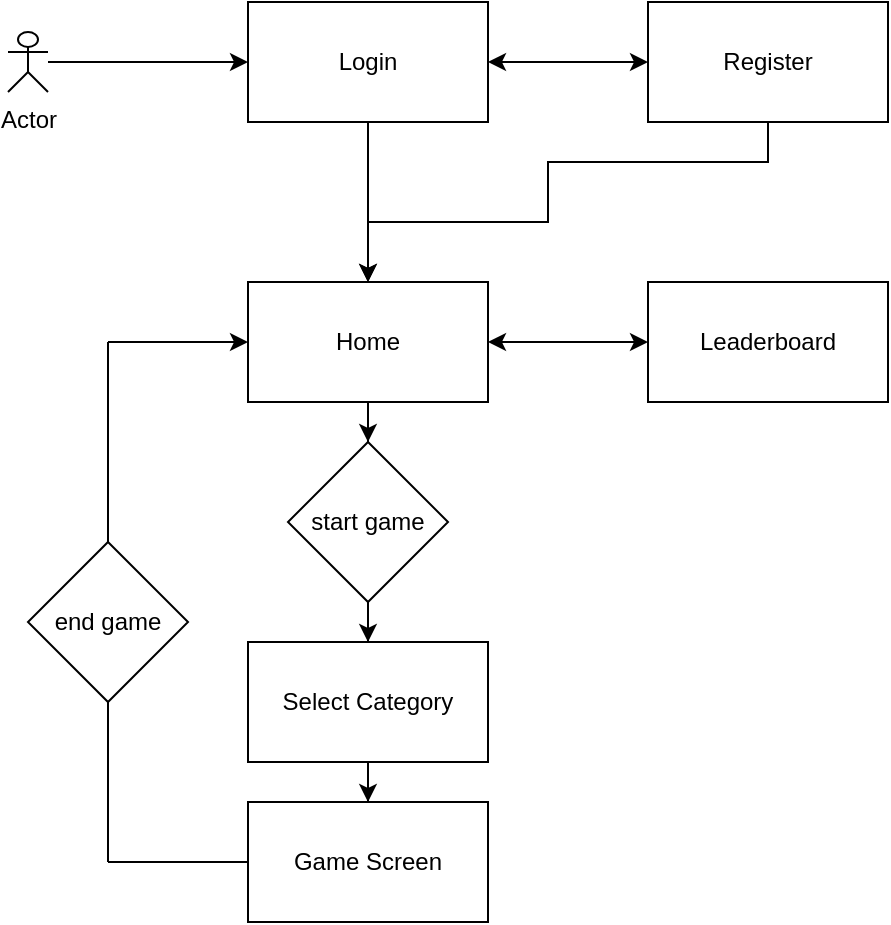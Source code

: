 <mxfile version="20.7.4" type="github">
  <diagram id="B0Mq2AoxFHrrjvDQxuA7" name="Page-1">
    <mxGraphModel dx="954" dy="623" grid="1" gridSize="10" guides="1" tooltips="1" connect="1" arrows="1" fold="1" page="1" pageScale="1" pageWidth="850" pageHeight="1100" math="0" shadow="0">
      <root>
        <mxCell id="0" />
        <mxCell id="1" parent="0" />
        <mxCell id="XCA117xv-Ya6hoZgLsgM-3" value="" style="edgeStyle=orthogonalEdgeStyle;rounded=0;orthogonalLoop=1;jettySize=auto;html=1;" edge="1" parent="1" source="XCA117xv-Ya6hoZgLsgM-1" target="XCA117xv-Ya6hoZgLsgM-2">
          <mxGeometry relative="1" as="geometry" />
        </mxCell>
        <mxCell id="XCA117xv-Ya6hoZgLsgM-20" value="" style="edgeStyle=orthogonalEdgeStyle;rounded=0;orthogonalLoop=1;jettySize=auto;html=1;startArrow=classic;startFill=1;" edge="1" parent="1" source="XCA117xv-Ya6hoZgLsgM-1" target="XCA117xv-Ya6hoZgLsgM-19">
          <mxGeometry relative="1" as="geometry" />
        </mxCell>
        <mxCell id="XCA117xv-Ya6hoZgLsgM-1" value="Login" style="rounded=0;whiteSpace=wrap;html=1;" vertex="1" parent="1">
          <mxGeometry x="270" y="40" width="120" height="60" as="geometry" />
        </mxCell>
        <mxCell id="XCA117xv-Ya6hoZgLsgM-5" value="" style="edgeStyle=orthogonalEdgeStyle;rounded=0;orthogonalLoop=1;jettySize=auto;html=1;startArrow=classic;startFill=1;" edge="1" parent="1" source="XCA117xv-Ya6hoZgLsgM-2" target="XCA117xv-Ya6hoZgLsgM-4">
          <mxGeometry relative="1" as="geometry" />
        </mxCell>
        <mxCell id="XCA117xv-Ya6hoZgLsgM-7" value="" style="edgeStyle=orthogonalEdgeStyle;rounded=0;orthogonalLoop=1;jettySize=auto;html=1;" edge="1" parent="1" source="XCA117xv-Ya6hoZgLsgM-2" target="XCA117xv-Ya6hoZgLsgM-6">
          <mxGeometry relative="1" as="geometry" />
        </mxCell>
        <mxCell id="XCA117xv-Ya6hoZgLsgM-2" value="Home" style="rounded=0;whiteSpace=wrap;html=1;" vertex="1" parent="1">
          <mxGeometry x="270" y="180" width="120" height="60" as="geometry" />
        </mxCell>
        <mxCell id="XCA117xv-Ya6hoZgLsgM-4" value="Leaderboard" style="rounded=0;whiteSpace=wrap;html=1;" vertex="1" parent="1">
          <mxGeometry x="470" y="180" width="120" height="60" as="geometry" />
        </mxCell>
        <mxCell id="XCA117xv-Ya6hoZgLsgM-11" value="" style="edgeStyle=orthogonalEdgeStyle;rounded=0;orthogonalLoop=1;jettySize=auto;html=1;" edge="1" parent="1" source="XCA117xv-Ya6hoZgLsgM-6" target="XCA117xv-Ya6hoZgLsgM-9">
          <mxGeometry relative="1" as="geometry" />
        </mxCell>
        <mxCell id="XCA117xv-Ya6hoZgLsgM-6" value="start game" style="rhombus;whiteSpace=wrap;html=1;rounded=0;" vertex="1" parent="1">
          <mxGeometry x="290" y="260" width="80" height="80" as="geometry" />
        </mxCell>
        <mxCell id="XCA117xv-Ya6hoZgLsgM-13" value="" style="edgeStyle=orthogonalEdgeStyle;rounded=0;orthogonalLoop=1;jettySize=auto;html=1;" edge="1" parent="1" source="XCA117xv-Ya6hoZgLsgM-9" target="XCA117xv-Ya6hoZgLsgM-12">
          <mxGeometry relative="1" as="geometry" />
        </mxCell>
        <mxCell id="XCA117xv-Ya6hoZgLsgM-9" value="Select Category" style="whiteSpace=wrap;html=1;rounded=0;" vertex="1" parent="1">
          <mxGeometry x="270" y="360" width="120" height="60" as="geometry" />
        </mxCell>
        <mxCell id="XCA117xv-Ya6hoZgLsgM-12" value="Game Screen" style="whiteSpace=wrap;html=1;rounded=0;" vertex="1" parent="1">
          <mxGeometry x="270" y="440" width="120" height="60" as="geometry" />
        </mxCell>
        <mxCell id="XCA117xv-Ya6hoZgLsgM-16" value="" style="endArrow=none;html=1;rounded=0;exitX=0;exitY=0.5;exitDx=0;exitDy=0;" edge="1" parent="1" source="XCA117xv-Ya6hoZgLsgM-12">
          <mxGeometry width="50" height="50" relative="1" as="geometry">
            <mxPoint x="400" y="520" as="sourcePoint" />
            <mxPoint x="200" y="470" as="targetPoint" />
          </mxGeometry>
        </mxCell>
        <mxCell id="XCA117xv-Ya6hoZgLsgM-17" value="" style="endArrow=none;html=1;rounded=0;" edge="1" parent="1">
          <mxGeometry width="50" height="50" relative="1" as="geometry">
            <mxPoint x="200" y="470" as="sourcePoint" />
            <mxPoint x="200" y="210" as="targetPoint" />
          </mxGeometry>
        </mxCell>
        <mxCell id="XCA117xv-Ya6hoZgLsgM-18" value="" style="endArrow=classic;html=1;rounded=0;" edge="1" parent="1" target="XCA117xv-Ya6hoZgLsgM-2">
          <mxGeometry width="50" height="50" relative="1" as="geometry">
            <mxPoint x="200" y="210" as="sourcePoint" />
            <mxPoint x="450" y="470" as="targetPoint" />
          </mxGeometry>
        </mxCell>
        <mxCell id="XCA117xv-Ya6hoZgLsgM-23" value="" style="edgeStyle=orthogonalEdgeStyle;rounded=0;orthogonalLoop=1;jettySize=auto;html=1;" edge="1" parent="1" source="XCA117xv-Ya6hoZgLsgM-19">
          <mxGeometry relative="1" as="geometry">
            <mxPoint x="330" y="180" as="targetPoint" />
            <Array as="points">
              <mxPoint x="530" y="120" />
              <mxPoint x="420" y="120" />
              <mxPoint x="420" y="150" />
              <mxPoint x="330" y="150" />
              <mxPoint x="330" y="180" />
            </Array>
          </mxGeometry>
        </mxCell>
        <mxCell id="XCA117xv-Ya6hoZgLsgM-19" value="Register" style="rounded=0;whiteSpace=wrap;html=1;" vertex="1" parent="1">
          <mxGeometry x="470" y="40" width="120" height="60" as="geometry" />
        </mxCell>
        <mxCell id="XCA117xv-Ya6hoZgLsgM-24" value="end game" style="rhombus;whiteSpace=wrap;html=1;" vertex="1" parent="1">
          <mxGeometry x="160" y="310" width="80" height="80" as="geometry" />
        </mxCell>
        <mxCell id="XCA117xv-Ya6hoZgLsgM-26" value="" style="edgeStyle=orthogonalEdgeStyle;rounded=0;orthogonalLoop=1;jettySize=auto;html=1;startArrow=none;startFill=0;" edge="1" parent="1" source="XCA117xv-Ya6hoZgLsgM-25" target="XCA117xv-Ya6hoZgLsgM-1">
          <mxGeometry relative="1" as="geometry" />
        </mxCell>
        <mxCell id="XCA117xv-Ya6hoZgLsgM-25" value="Actor" style="shape=umlActor;verticalLabelPosition=bottom;verticalAlign=top;html=1;outlineConnect=0;" vertex="1" parent="1">
          <mxGeometry x="150" y="55" width="20" height="30" as="geometry" />
        </mxCell>
      </root>
    </mxGraphModel>
  </diagram>
</mxfile>
